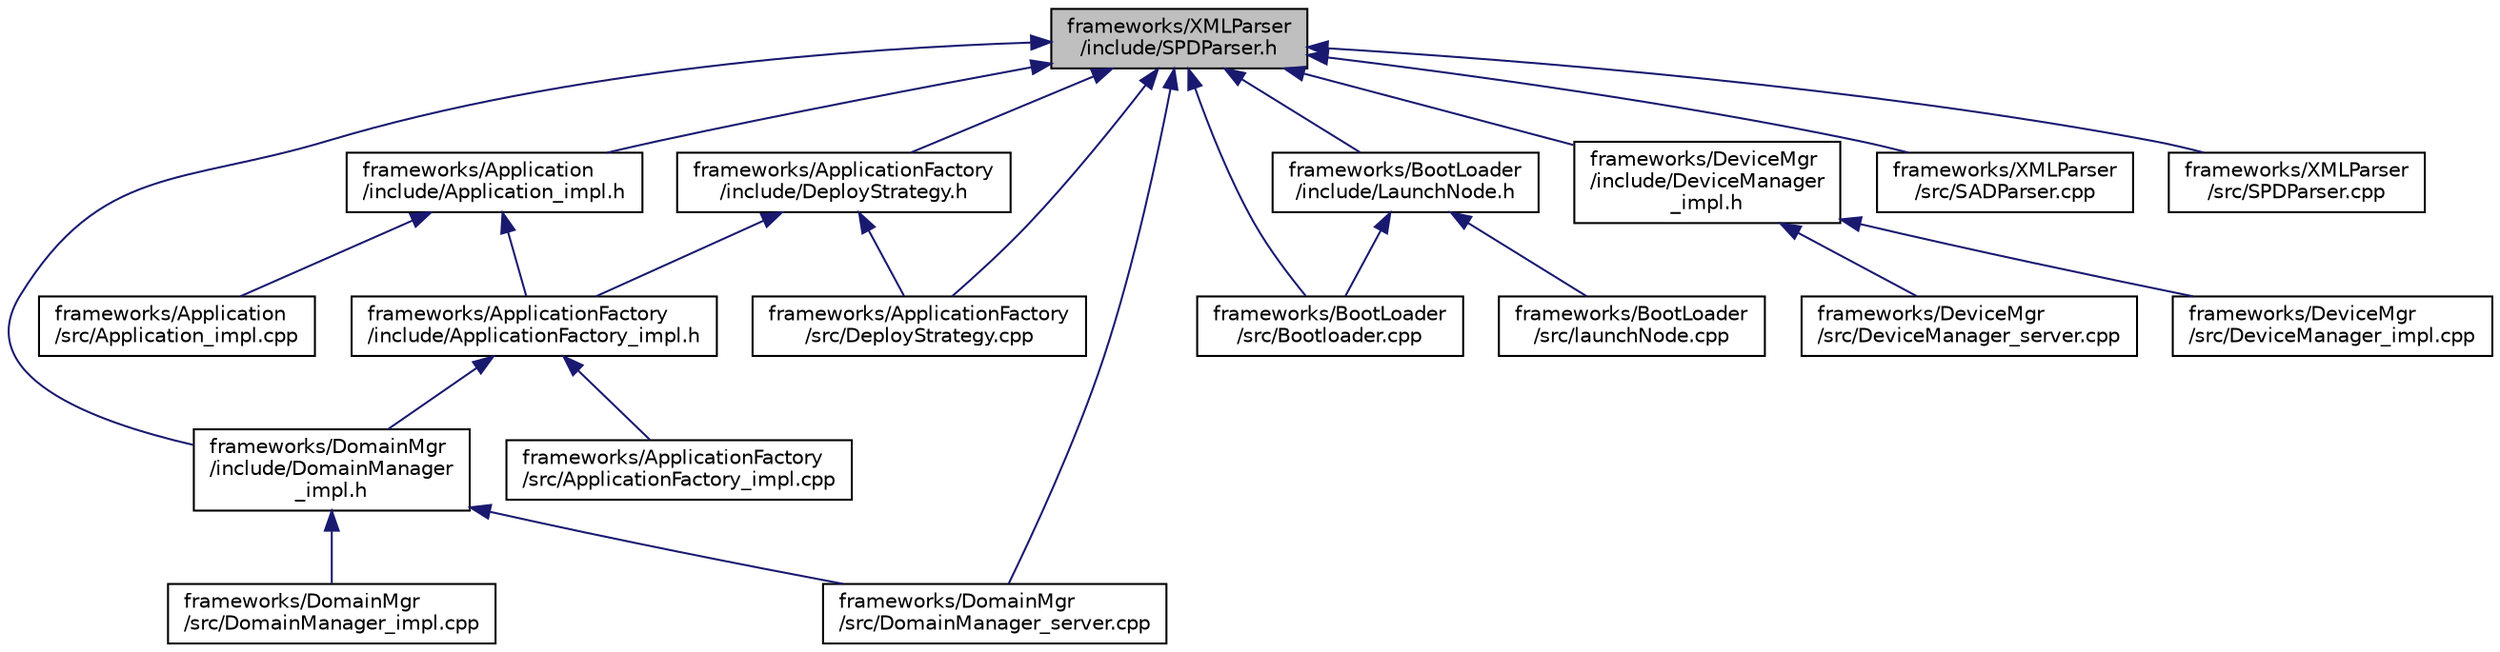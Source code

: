 digraph "frameworks/XMLParser/include/SPDParser.h"
{
 // INTERACTIVE_SVG=YES
  edge [fontname="Helvetica",fontsize="10",labelfontname="Helvetica",labelfontsize="10"];
  node [fontname="Helvetica",fontsize="10",shape=record];
  Node1 [label="frameworks/XMLParser\l/include/SPDParser.h",height=0.2,width=0.4,color="black", fillcolor="grey75", style="filled", fontcolor="black"];
  Node1 -> Node2 [dir="back",color="midnightblue",fontsize="10",style="solid",fontname="Helvetica"];
  Node2 [label="frameworks/Application\l/include/Application_impl.h",height=0.2,width=0.4,color="black", fillcolor="white", style="filled",URL="$_application__impl_8h.html",tooltip=":  "];
  Node2 -> Node3 [dir="back",color="midnightblue",fontsize="10",style="solid",fontname="Helvetica"];
  Node3 [label="frameworks/Application\l/src/Application_impl.cpp",height=0.2,width=0.4,color="black", fillcolor="white", style="filled",URL="$_application__impl_8cpp.html",tooltip=":  "];
  Node2 -> Node4 [dir="back",color="midnightblue",fontsize="10",style="solid",fontname="Helvetica"];
  Node4 [label="frameworks/ApplicationFactory\l/include/ApplicationFactory_impl.h",height=0.2,width=0.4,color="black", fillcolor="white", style="filled",URL="$_application_factory__impl_8h.html",tooltip=":  "];
  Node4 -> Node5 [dir="back",color="midnightblue",fontsize="10",style="solid",fontname="Helvetica"];
  Node5 [label="frameworks/ApplicationFactory\l/src/ApplicationFactory_impl.cpp",height=0.2,width=0.4,color="black", fillcolor="white", style="filled",URL="$_application_factory__impl_8cpp.html",tooltip=":  "];
  Node4 -> Node6 [dir="back",color="midnightblue",fontsize="10",style="solid",fontname="Helvetica"];
  Node6 [label="frameworks/DomainMgr\l/include/DomainManager\l_impl.h",height=0.2,width=0.4,color="black", fillcolor="white", style="filled",URL="$_domain_manager__impl_8h.html",tooltip=":  "];
  Node6 -> Node7 [dir="back",color="midnightblue",fontsize="10",style="solid",fontname="Helvetica"];
  Node7 [label="frameworks/DomainMgr\l/src/DomainManager_impl.cpp",height=0.2,width=0.4,color="black", fillcolor="white", style="filled",URL="$_domain_manager__impl_8cpp.html",tooltip=":  "];
  Node6 -> Node8 [dir="back",color="midnightblue",fontsize="10",style="solid",fontname="Helvetica"];
  Node8 [label="frameworks/DomainMgr\l/src/DomainManager_server.cpp",height=0.2,width=0.4,color="black", fillcolor="white", style="filled",URL="$_domain_manager__server_8cpp.html",tooltip=":  "];
  Node1 -> Node9 [dir="back",color="midnightblue",fontsize="10",style="solid",fontname="Helvetica"];
  Node9 [label="frameworks/ApplicationFactory\l/include/DeployStrategy.h",height=0.2,width=0.4,color="black", fillcolor="white", style="filled",URL="$_deploy_strategy_8h.html"];
  Node9 -> Node4 [dir="back",color="midnightblue",fontsize="10",style="solid",fontname="Helvetica"];
  Node9 -> Node10 [dir="back",color="midnightblue",fontsize="10",style="solid",fontname="Helvetica"];
  Node10 [label="frameworks/ApplicationFactory\l/src/DeployStrategy.cpp",height=0.2,width=0.4,color="black", fillcolor="white", style="filled",URL="$_deploy_strategy_8cpp.html"];
  Node1 -> Node10 [dir="back",color="midnightblue",fontsize="10",style="solid",fontname="Helvetica"];
  Node1 -> Node11 [dir="back",color="midnightblue",fontsize="10",style="solid",fontname="Helvetica"];
  Node11 [label="frameworks/BootLoader\l/include/LaunchNode.h",height=0.2,width=0.4,color="black", fillcolor="white", style="filled",URL="$_launch_node_8h.html",tooltip=":  "];
  Node11 -> Node12 [dir="back",color="midnightblue",fontsize="10",style="solid",fontname="Helvetica"];
  Node12 [label="frameworks/BootLoader\l/src/Bootloader.cpp",height=0.2,width=0.4,color="black", fillcolor="white", style="filled",URL="$_bootloader_8cpp.html",tooltip=":  "];
  Node11 -> Node13 [dir="back",color="midnightblue",fontsize="10",style="solid",fontname="Helvetica"];
  Node13 [label="frameworks/BootLoader\l/src/launchNode.cpp",height=0.2,width=0.4,color="black", fillcolor="white", style="filled",URL="$launch_node_8cpp.html"];
  Node1 -> Node12 [dir="back",color="midnightblue",fontsize="10",style="solid",fontname="Helvetica"];
  Node1 -> Node14 [dir="back",color="midnightblue",fontsize="10",style="solid",fontname="Helvetica"];
  Node14 [label="frameworks/DeviceMgr\l/include/DeviceManager\l_impl.h",height=0.2,width=0.4,color="black", fillcolor="white", style="filled",URL="$_device_manager__impl_8h.html",tooltip=":  "];
  Node14 -> Node15 [dir="back",color="midnightblue",fontsize="10",style="solid",fontname="Helvetica"];
  Node15 [label="frameworks/DeviceMgr\l/src/DeviceManager_impl.cpp",height=0.2,width=0.4,color="black", fillcolor="white", style="filled",URL="$_device_manager__impl_8cpp.html",tooltip=":  "];
  Node14 -> Node16 [dir="back",color="midnightblue",fontsize="10",style="solid",fontname="Helvetica"];
  Node16 [label="frameworks/DeviceMgr\l/src/DeviceManager_server.cpp",height=0.2,width=0.4,color="black", fillcolor="white", style="filled",URL="$_device_manager__server_8cpp.html"];
  Node1 -> Node6 [dir="back",color="midnightblue",fontsize="10",style="solid",fontname="Helvetica"];
  Node1 -> Node8 [dir="back",color="midnightblue",fontsize="10",style="solid",fontname="Helvetica"];
  Node1 -> Node17 [dir="back",color="midnightblue",fontsize="10",style="solid",fontname="Helvetica"];
  Node17 [label="frameworks/XMLParser\l/src/SADParser.cpp",height=0.2,width=0.4,color="black", fillcolor="white", style="filled",URL="$_s_a_d_parser_8cpp.html",tooltip=":  "];
  Node1 -> Node18 [dir="back",color="midnightblue",fontsize="10",style="solid",fontname="Helvetica"];
  Node18 [label="frameworks/XMLParser\l/src/SPDParser.cpp",height=0.2,width=0.4,color="black", fillcolor="white", style="filled",URL="$_s_p_d_parser_8cpp.html",tooltip=":  "];
}
